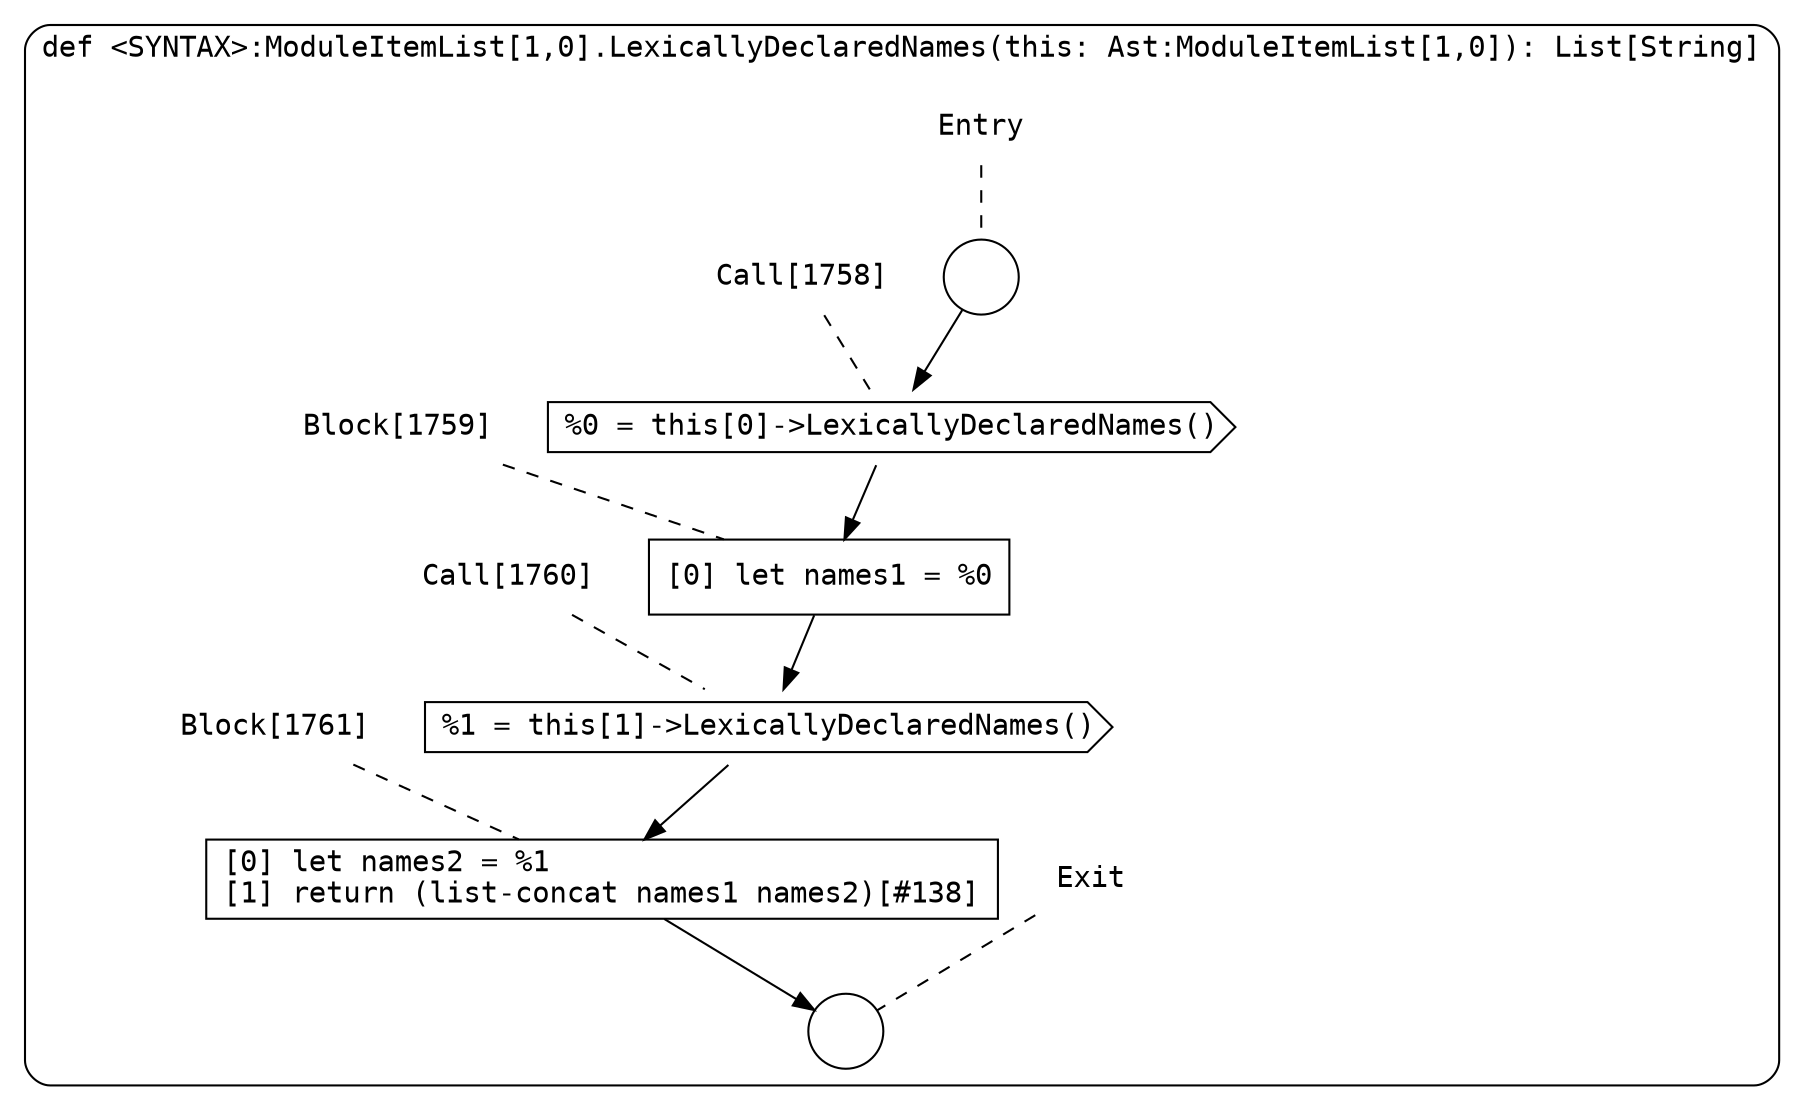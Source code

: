 digraph {
  graph [fontname = "Consolas"]
  node [fontname = "Consolas"]
  edge [fontname = "Consolas"]
  subgraph cluster281 {
    label = "def <SYNTAX>:ModuleItemList[1,0].LexicallyDeclaredNames(this: Ast:ModuleItemList[1,0]): List[String]"
    style = rounded
    cluster281_entry_name [shape=none, label=<<font color="black">Entry</font>>]
    cluster281_entry_name -> cluster281_entry [arrowhead=none, color="black", style=dashed]
    cluster281_entry [shape=circle label=" " color="black" fillcolor="white" style=filled]
    cluster281_entry -> node1758 [color="black"]
    cluster281_exit_name [shape=none, label=<<font color="black">Exit</font>>]
    cluster281_exit_name -> cluster281_exit [arrowhead=none, color="black", style=dashed]
    cluster281_exit [shape=circle label=" " color="black" fillcolor="white" style=filled]
    node1758_name [shape=none, label=<<font color="black">Call[1758]</font>>]
    node1758_name -> node1758 [arrowhead=none, color="black", style=dashed]
    node1758 [shape=cds, label=<<font color="black">%0 = this[0]-&gt;LexicallyDeclaredNames()</font>> color="black" fillcolor="white", style=filled]
    node1758 -> node1759 [color="black"]
    node1759_name [shape=none, label=<<font color="black">Block[1759]</font>>]
    node1759_name -> node1759 [arrowhead=none, color="black", style=dashed]
    node1759 [shape=box, label=<<font color="black">[0] let names1 = %0<BR ALIGN="LEFT"/></font>> color="black" fillcolor="white", style=filled]
    node1759 -> node1760 [color="black"]
    node1760_name [shape=none, label=<<font color="black">Call[1760]</font>>]
    node1760_name -> node1760 [arrowhead=none, color="black", style=dashed]
    node1760 [shape=cds, label=<<font color="black">%1 = this[1]-&gt;LexicallyDeclaredNames()</font>> color="black" fillcolor="white", style=filled]
    node1760 -> node1761 [color="black"]
    node1761_name [shape=none, label=<<font color="black">Block[1761]</font>>]
    node1761_name -> node1761 [arrowhead=none, color="black", style=dashed]
    node1761 [shape=box, label=<<font color="black">[0] let names2 = %1<BR ALIGN="LEFT"/>[1] return (list-concat names1 names2)[#138]<BR ALIGN="LEFT"/></font>> color="black" fillcolor="white", style=filled]
    node1761 -> cluster281_exit [color="black"]
  }
}